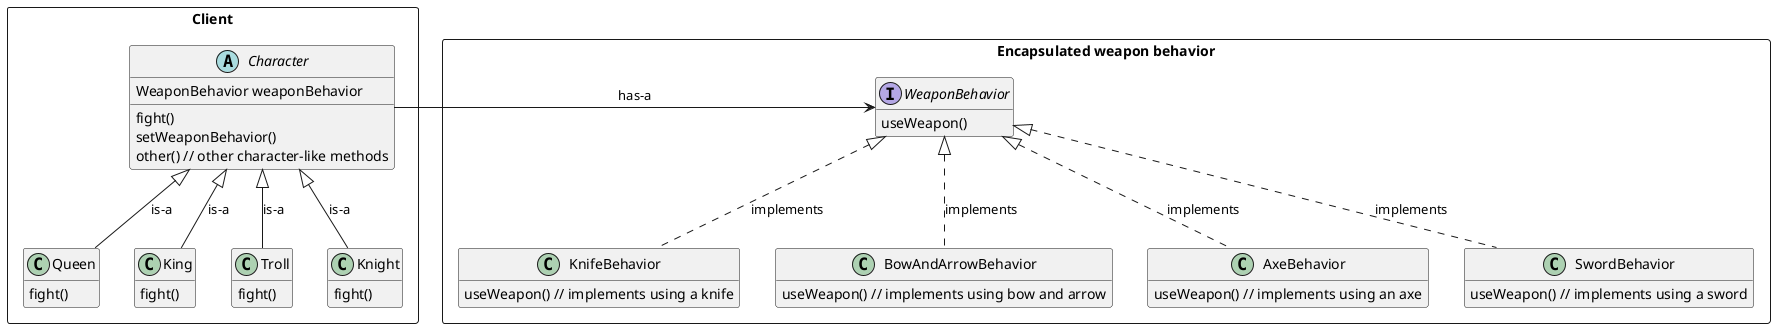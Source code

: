 @startuml
'https://plantuml.com/class-diagram

package Client <<Rectangle>> {
    abstract class Character {
     WeaponBehavior weaponBehavior
     fight()
     setWeaponBehavior()
     other() // other character-like methods
    }

    class Queen {
        fight()
    }

    class King {
        fight()
    }

    class Troll {
        fight()
    }

    class Knight {
        fight()
    }
}
package "Encapsulated weapon behavior" <<Rectangle>> {
    interface WeaponBehavior {
        useWeapon()
    }

    class KnifeBehavior {
        useWeapon() // implements using a knife
    }

    class BowAndArrowBehavior {
        useWeapon() // implements using bow and arrow
    }

    class AxeBehavior {
        useWeapon() // implements using an axe
    }

    class SwordBehavior {
        useWeapon() // implements using a sword
    }
}

Character -right-> WeaponBehavior: has-a
Character <|-down- Queen: is-a
Character <|-down- King: is-a
Character <|-down- Troll: is-a
Character <|-down- Knight: is-a
WeaponBehavior <|.. KnifeBehavior: implements
WeaponBehavior <|.. BowAndArrowBehavior: implements
WeaponBehavior <|.. AxeBehavior: implements
WeaponBehavior <|.. SwordBehavior: implements

hide empty members
@enduml